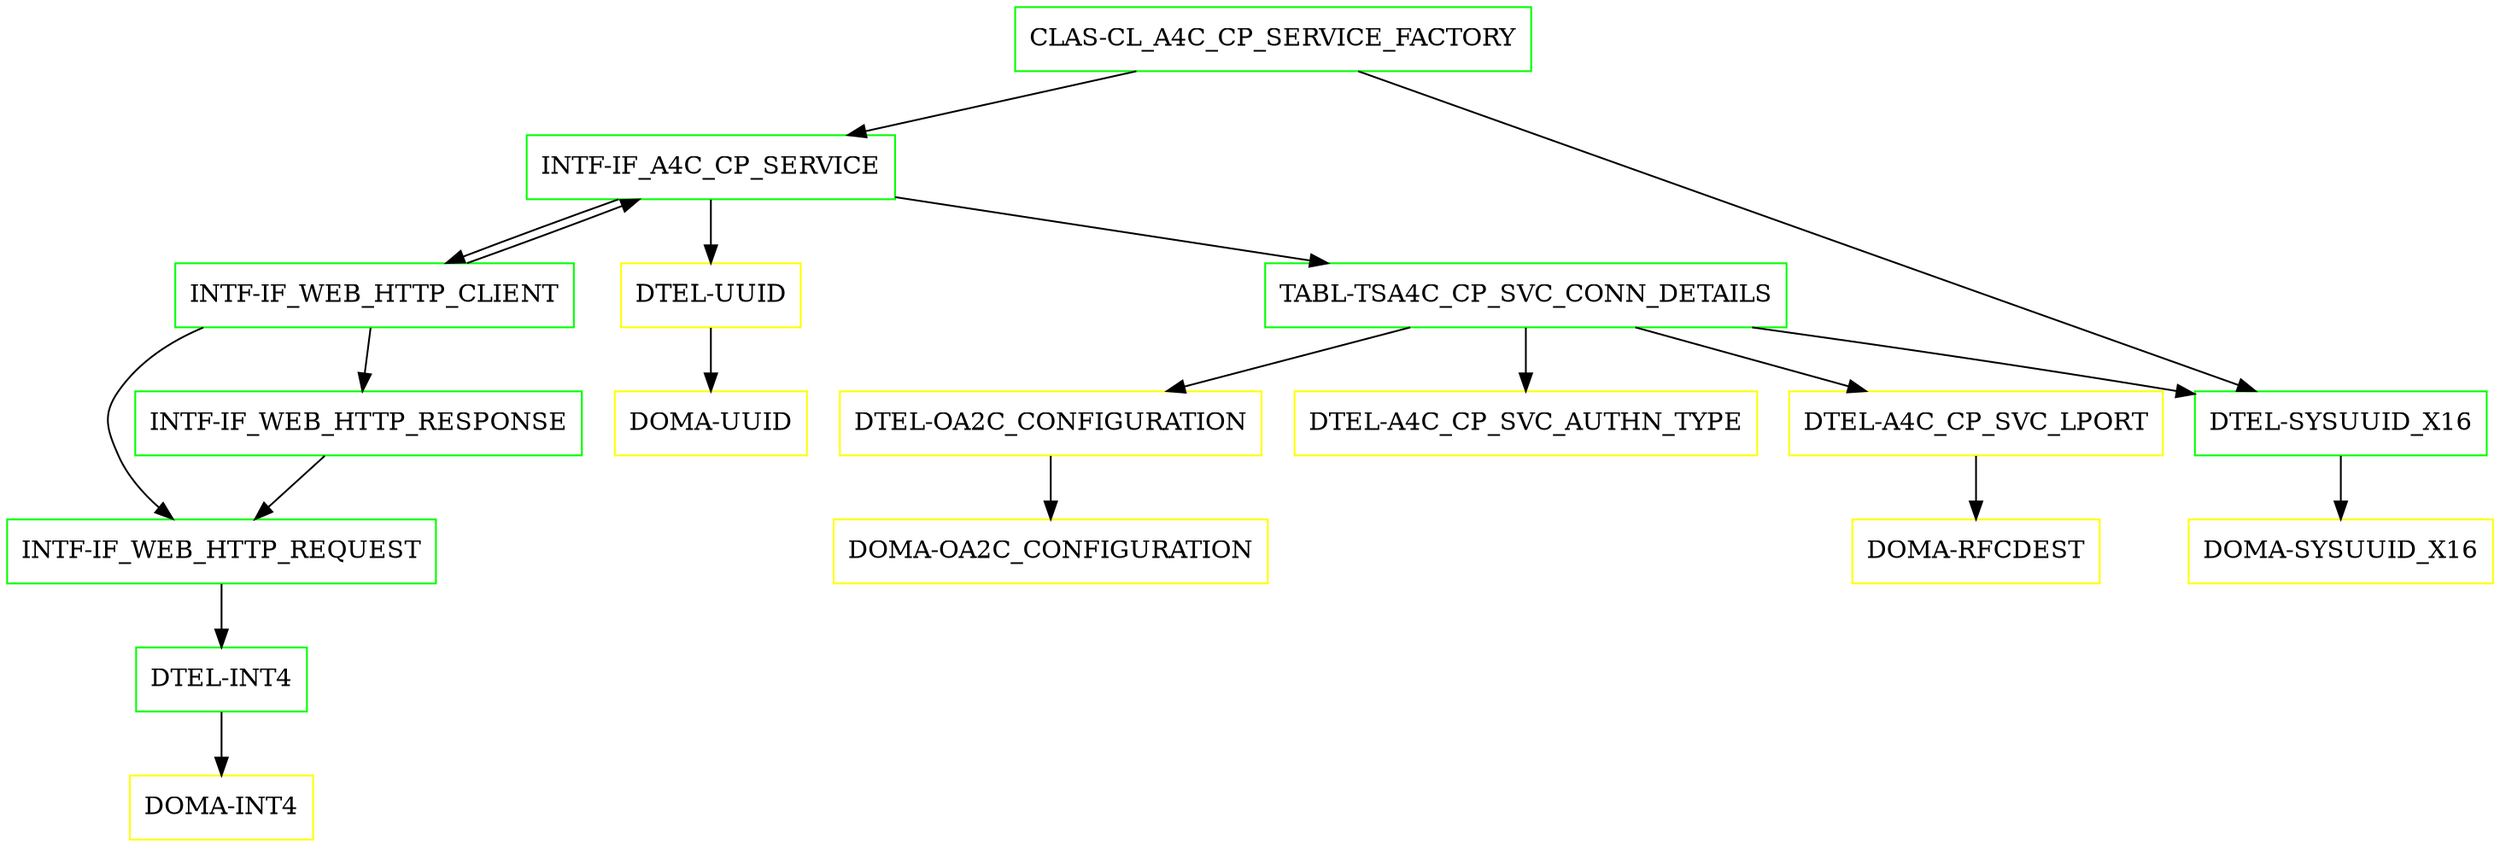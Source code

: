 digraph G {
  "CLAS-CL_A4C_CP_SERVICE_FACTORY" [shape=box,color=green];
  "INTF-IF_A4C_CP_SERVICE" [shape=box,color=green,URL="./INTF_IF_A4C_CP_SERVICE.html"];
  "INTF-IF_WEB_HTTP_CLIENT" [shape=box,color=green,URL="./INTF_IF_WEB_HTTP_CLIENT.html"];
  "INTF-IF_WEB_HTTP_REQUEST" [shape=box,color=green,URL="./INTF_IF_WEB_HTTP_REQUEST.html"];
  "DTEL-INT4" [shape=box,color=green,URL="./DTEL_INT4.html"];
  "DOMA-INT4" [shape=box,color=yellow,URL="./DOMA_INT4.html"];
  "INTF-IF_WEB_HTTP_RESPONSE" [shape=box,color=green,URL="./INTF_IF_WEB_HTTP_RESPONSE.html"];
  "TABL-TSA4C_CP_SVC_CONN_DETAILS" [shape=box,color=green,URL="./TABL_TSA4C_CP_SVC_CONN_DETAILS.html"];
  "DTEL-OA2C_CONFIGURATION" [shape=box,color=yellow,URL="./DTEL_OA2C_CONFIGURATION.html"];
  "DOMA-OA2C_CONFIGURATION" [shape=box,color=yellow,URL="./DOMA_OA2C_CONFIGURATION.html"];
  "DTEL-A4C_CP_SVC_AUTHN_TYPE" [shape=box,color=yellow,URL="./DTEL_A4C_CP_SVC_AUTHN_TYPE.html"];
  "DTEL-A4C_CP_SVC_LPORT" [shape=box,color=yellow,URL="./DTEL_A4C_CP_SVC_LPORT.html"];
  "DOMA-RFCDEST" [shape=box,color=yellow,URL="./DOMA_RFCDEST.html"];
  "DTEL-SYSUUID_X16" [shape=box,color=green,URL="./DTEL_SYSUUID_X16.html"];
  "DOMA-SYSUUID_X16" [shape=box,color=yellow,URL="./DOMA_SYSUUID_X16.html"];
  "DTEL-UUID" [shape=box,color=yellow,URL="./DTEL_UUID.html"];
  "DOMA-UUID" [shape=box,color=yellow,URL="./DOMA_UUID.html"];
  "CLAS-CL_A4C_CP_SERVICE_FACTORY" -> "DTEL-SYSUUID_X16";
  "CLAS-CL_A4C_CP_SERVICE_FACTORY" -> "INTF-IF_A4C_CP_SERVICE";
  "INTF-IF_A4C_CP_SERVICE" -> "DTEL-UUID";
  "INTF-IF_A4C_CP_SERVICE" -> "TABL-TSA4C_CP_SVC_CONN_DETAILS";
  "INTF-IF_A4C_CP_SERVICE" -> "INTF-IF_WEB_HTTP_CLIENT";
  "INTF-IF_WEB_HTTP_CLIENT" -> "INTF-IF_WEB_HTTP_RESPONSE";
  "INTF-IF_WEB_HTTP_CLIENT" -> "INTF-IF_WEB_HTTP_REQUEST";
  "INTF-IF_WEB_HTTP_CLIENT" -> "INTF-IF_A4C_CP_SERVICE";
  "INTF-IF_WEB_HTTP_REQUEST" -> "DTEL-INT4";
  "DTEL-INT4" -> "DOMA-INT4";
  "INTF-IF_WEB_HTTP_RESPONSE" -> "INTF-IF_WEB_HTTP_REQUEST";
  "TABL-TSA4C_CP_SVC_CONN_DETAILS" -> "DTEL-SYSUUID_X16";
  "TABL-TSA4C_CP_SVC_CONN_DETAILS" -> "DTEL-A4C_CP_SVC_LPORT";
  "TABL-TSA4C_CP_SVC_CONN_DETAILS" -> "DTEL-A4C_CP_SVC_AUTHN_TYPE";
  "TABL-TSA4C_CP_SVC_CONN_DETAILS" -> "DTEL-OA2C_CONFIGURATION";
  "DTEL-OA2C_CONFIGURATION" -> "DOMA-OA2C_CONFIGURATION";
  "DTEL-A4C_CP_SVC_LPORT" -> "DOMA-RFCDEST";
  "DTEL-SYSUUID_X16" -> "DOMA-SYSUUID_X16";
  "DTEL-UUID" -> "DOMA-UUID";
}
